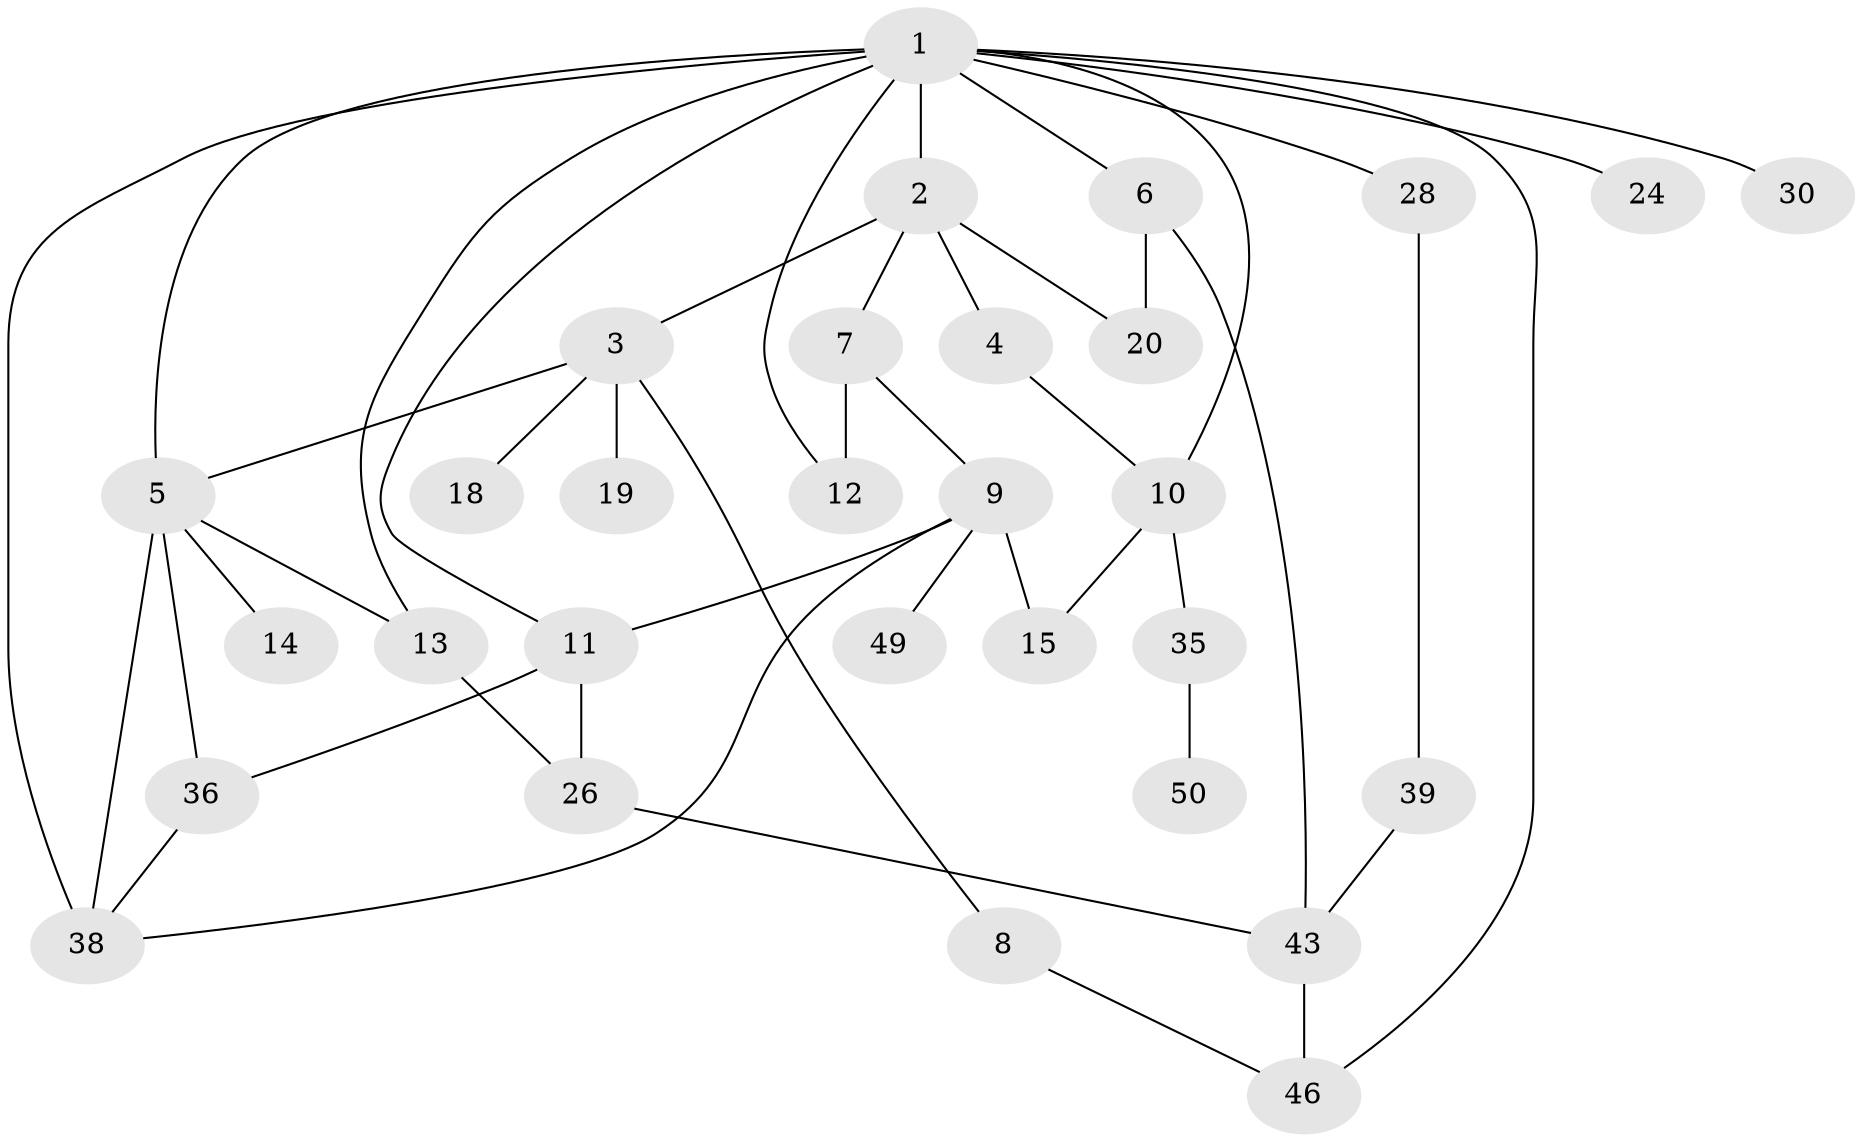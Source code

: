 // original degree distribution, {7: 0.01639344262295082, 5: 0.08196721311475409, 2: 0.3442622950819672, 6: 0.03278688524590164, 3: 0.19672131147540983, 1: 0.26229508196721313, 4: 0.06557377049180328}
// Generated by graph-tools (version 1.1) at 2025/13/03/09/25 04:13:29]
// undirected, 30 vertices, 45 edges
graph export_dot {
graph [start="1"]
  node [color=gray90,style=filled];
  1 [super="+23"];
  2;
  3;
  4;
  5;
  6 [super="+34+31"];
  7 [super="+21+16+22"];
  8;
  9 [super="+25"];
  10 [super="+33"];
  11 [super="+41+17"];
  12;
  13;
  14;
  15 [super="+57+37"];
  18;
  19;
  20;
  24 [super="+45"];
  26 [super="+29"];
  28;
  30 [super="+56"];
  35 [super="+42"];
  36 [super="+40+51"];
  38 [super="+47"];
  39 [super="+48"];
  43 [super="+58"];
  46;
  49;
  50;
  1 -- 2;
  1 -- 6;
  1 -- 12;
  1 -- 24;
  1 -- 30;
  1 -- 13;
  1 -- 5;
  1 -- 38 [weight=2];
  1 -- 10;
  1 -- 11;
  1 -- 28;
  1 -- 46;
  2 -- 3;
  2 -- 4;
  2 -- 7;
  2 -- 20;
  3 -- 5;
  3 -- 8;
  3 -- 18;
  3 -- 19;
  4 -- 10;
  5 -- 13;
  5 -- 14;
  5 -- 36;
  5 -- 38;
  6 -- 43;
  6 -- 20;
  7 -- 9;
  7 -- 12;
  8 -- 46;
  9 -- 11;
  9 -- 15;
  9 -- 38;
  9 -- 49;
  10 -- 35;
  10 -- 15;
  11 -- 26;
  11 -- 36;
  13 -- 26;
  26 -- 43;
  28 -- 39;
  35 -- 50;
  36 -- 38;
  39 -- 43;
  43 -- 46;
}
